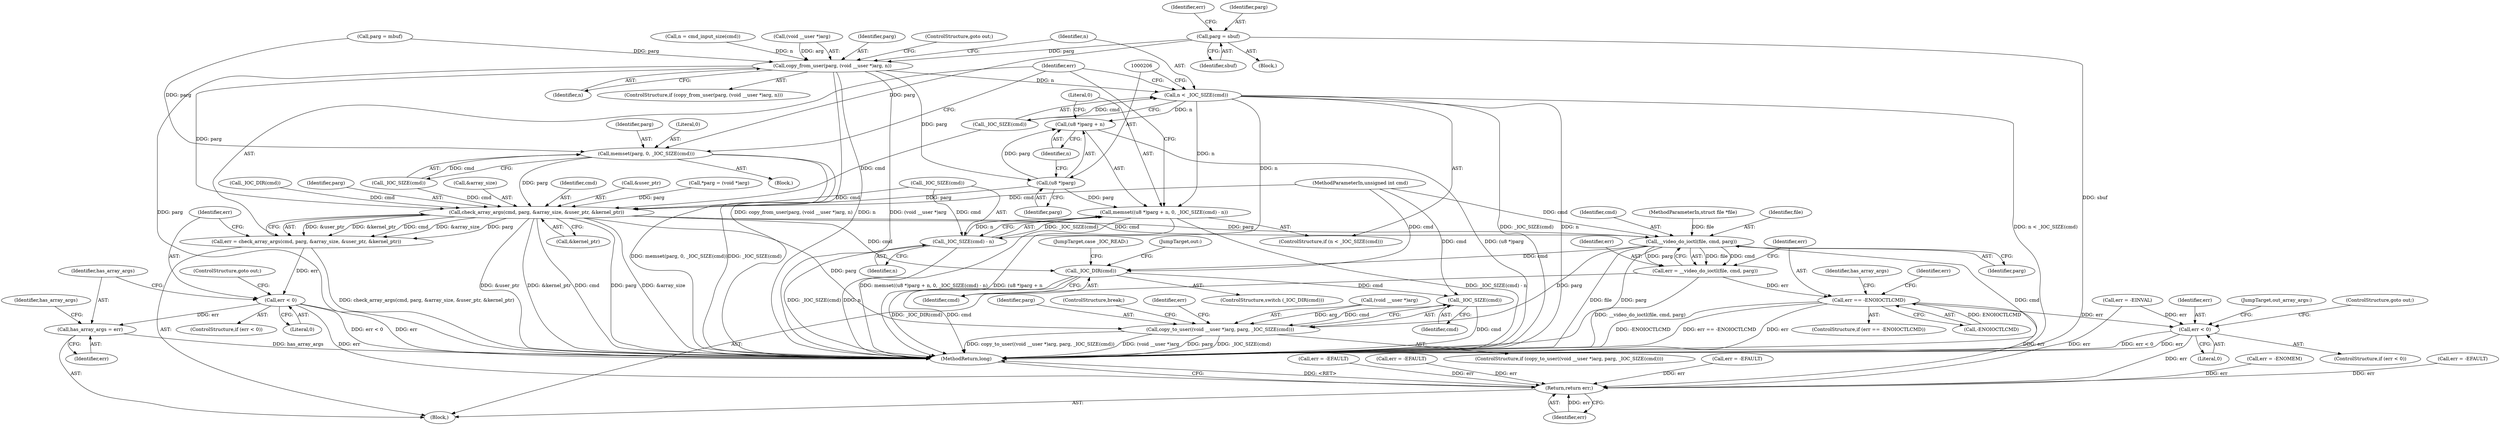 digraph "1_linux_fc0a80798576f80ca10b3f6c9c7097f12fd1d64e@pointer" {
"1000154" [label="(Call,parg = sbuf)"];
"1000191" [label="(Call,copy_from_user(parg, (void __user *)arg, n))"];
"1000199" [label="(Call,n < _IOC_SIZE(cmd))"];
"1000203" [label="(Call,memset((u8 *)parg + n, 0, _IOC_SIZE(cmd) - n))"];
"1000204" [label="(Call,(u8 *)parg + n)"];
"1000210" [label="(Call,_IOC_SIZE(cmd) - n)"];
"1000205" [label="(Call,(u8 *)parg)"];
"1000223" [label="(Call,check_array_args(cmd, parg, &array_size, &user_ptr, &kernel_ptr))"];
"1000221" [label="(Call,err = check_array_args(cmd, parg, &array_size, &user_ptr, &kernel_ptr))"];
"1000233" [label="(Call,err < 0)"];
"1000237" [label="(Call,has_array_args = err)"];
"1000330" [label="(Return,return err;)"];
"1000273" [label="(Call,__video_do_ioctl(file, cmd, parg))"];
"1000271" [label="(Call,err = __video_do_ioctl(file, cmd, parg))"];
"1000278" [label="(Call,err == -ENOIOCTLCMD)"];
"1000304" [label="(Call,err < 0)"];
"1000310" [label="(Call,_IOC_DIR(cmd))"];
"1000320" [label="(Call,_IOC_SIZE(cmd))"];
"1000315" [label="(Call,copy_to_user((void __user *)arg, parg, _IOC_SIZE(cmd)))"];
"1000216" [label="(Call,memset(parg, 0, _IOC_SIZE(cmd)))"];
"1000204" [label="(Call,(u8 *)parg + n)"];
"1000225" [label="(Identifier,parg)"];
"1000276" [label="(Identifier,parg)"];
"1000172" [label="(Call,parg = mbuf)"];
"1000234" [label="(Identifier,err)"];
"1000196" [label="(Identifier,n)"];
"1000248" [label="(Call,err = -ENOMEM)"];
"1000314" [label="(ControlStructure,if (copy_to_user((void __user *)arg, parg, _IOC_SIZE(cmd))))"];
"1000219" [label="(Call,_IOC_SIZE(cmd))"];
"1000175" [label="(Call,err = -EFAULT)"];
"1000271" [label="(Call,err = __video_do_ioctl(file, cmd, parg))"];
"1000198" [label="(ControlStructure,if (n < _IOC_SIZE(cmd)))"];
"1000176" [label="(Identifier,err)"];
"1000215" [label="(Block,)"];
"1000280" [label="(Call,-ENOIOCTLCMD)"];
"1000311" [label="(Identifier,cmd)"];
"1000321" [label="(Identifier,cmd)"];
"1000226" [label="(Call,&array_size)"];
"1000275" [label="(Identifier,cmd)"];
"1000154" [label="(Call,parg = sbuf)"];
"1000224" [label="(Identifier,cmd)"];
"1000320" [label="(Call,_IOC_SIZE(cmd))"];
"1000316" [label="(Call,(void __user *)arg)"];
"1000309" [label="(ControlStructure,switch (_IOC_DIR(cmd)))"];
"1000331" [label="(Identifier,err)"];
"1000207" [label="(Identifier,parg)"];
"1000222" [label="(Identifier,err)"];
"1000279" [label="(Identifier,err)"];
"1000193" [label="(Call,(void __user *)arg)"];
"1000313" [label="(JumpTarget,case _IOC_READ:)"];
"1000216" [label="(Call,memset(parg, 0, _IOC_SIZE(cmd)))"];
"1000239" [label="(Identifier,err)"];
"1000319" [label="(Identifier,parg)"];
"1000326" [label="(ControlStructure,break;)"];
"1000304" [label="(Call,err < 0)"];
"1000156" [label="(Identifier,sbuf)"];
"1000111" [label="(Block,)"];
"1000273" [label="(Call,__video_do_ioctl(file, cmd, parg))"];
"1000315" [label="(Call,copy_to_user((void __user *)arg, parg, _IOC_SIZE(cmd)))"];
"1000155" [label="(Identifier,parg)"];
"1000108" [label="(MethodParameterIn,struct file *file)"];
"1000203" [label="(Call,memset((u8 *)parg + n, 0, _IOC_SIZE(cmd) - n))"];
"1000191" [label="(Call,copy_from_user(parg, (void __user *)arg, n))"];
"1000327" [label="(JumpTarget,out:)"];
"1000332" [label="(MethodReturn,long)"];
"1000192" [label="(Identifier,parg)"];
"1000278" [label="(Call,err == -ENOIOCTLCMD)"];
"1000153" [label="(Block,)"];
"1000228" [label="(Call,&user_ptr)"];
"1000236" [label="(ControlStructure,goto out;)"];
"1000230" [label="(Call,&kernel_ptr)"];
"1000277" [label="(ControlStructure,if (err == -ENOIOCTLCMD))"];
"1000233" [label="(Call,err < 0)"];
"1000282" [label="(Call,err = -EINVAL)"];
"1000305" [label="(Identifier,err)"];
"1000232" [label="(ControlStructure,if (err < 0))"];
"1000274" [label="(Identifier,file)"];
"1000218" [label="(Literal,0)"];
"1000221" [label="(Call,err = check_array_args(cmd, parg, &array_size, &user_ptr, &kernel_ptr))"];
"1000235" [label="(Literal,0)"];
"1000308" [label="(JumpTarget,out_array_args:)"];
"1000238" [label="(Identifier,has_array_args)"];
"1000118" [label="(Call,*parg = (void *)arg)"];
"1000200" [label="(Identifier,n)"];
"1000209" [label="(Literal,0)"];
"1000197" [label="(ControlStructure,goto out;)"];
"1000307" [label="(ControlStructure,goto out;)"];
"1000272" [label="(Identifier,err)"];
"1000143" [label="(Call,_IOC_DIR(cmd))"];
"1000186" [label="(Call,n = cmd_input_size(cmd))"];
"1000190" [label="(ControlStructure,if (copy_from_user(parg, (void __user *)arg, n)))"];
"1000283" [label="(Identifier,err)"];
"1000306" [label="(Literal,0)"];
"1000241" [label="(Identifier,has_array_args)"];
"1000223" [label="(Call,check_array_args(cmd, parg, &array_size, &user_ptr, &kernel_ptr))"];
"1000208" [label="(Identifier,n)"];
"1000322" [label="(Call,err = -EFAULT)"];
"1000330" [label="(Return,return err;)"];
"1000211" [label="(Call,_IOC_SIZE(cmd))"];
"1000201" [label="(Call,_IOC_SIZE(cmd))"];
"1000310" [label="(Call,_IOC_DIR(cmd))"];
"1000298" [label="(Call,err = -EFAULT)"];
"1000303" [label="(ControlStructure,if (err < 0))"];
"1000199" [label="(Call,n < _IOC_SIZE(cmd))"];
"1000205" [label="(Call,(u8 *)parg)"];
"1000323" [label="(Identifier,err)"];
"1000210" [label="(Call,_IOC_SIZE(cmd) - n)"];
"1000237" [label="(Call,has_array_args = err)"];
"1000213" [label="(Identifier,n)"];
"1000109" [label="(MethodParameterIn,unsigned int cmd)"];
"1000217" [label="(Identifier,parg)"];
"1000257" [label="(Call,err = -EFAULT)"];
"1000287" [label="(Identifier,has_array_args)"];
"1000154" -> "1000153"  [label="AST: "];
"1000154" -> "1000156"  [label="CFG: "];
"1000155" -> "1000154"  [label="AST: "];
"1000156" -> "1000154"  [label="AST: "];
"1000176" -> "1000154"  [label="CFG: "];
"1000154" -> "1000332"  [label="DDG: sbuf"];
"1000154" -> "1000191"  [label="DDG: parg"];
"1000154" -> "1000216"  [label="DDG: parg"];
"1000191" -> "1000190"  [label="AST: "];
"1000191" -> "1000196"  [label="CFG: "];
"1000192" -> "1000191"  [label="AST: "];
"1000193" -> "1000191"  [label="AST: "];
"1000196" -> "1000191"  [label="AST: "];
"1000197" -> "1000191"  [label="CFG: "];
"1000200" -> "1000191"  [label="CFG: "];
"1000191" -> "1000332"  [label="DDG: copy_from_user(parg, (void __user *)arg, n)"];
"1000191" -> "1000332"  [label="DDG: (void __user *)arg"];
"1000191" -> "1000332"  [label="DDG: n"];
"1000191" -> "1000332"  [label="DDG: parg"];
"1000172" -> "1000191"  [label="DDG: parg"];
"1000193" -> "1000191"  [label="DDG: arg"];
"1000186" -> "1000191"  [label="DDG: n"];
"1000191" -> "1000199"  [label="DDG: n"];
"1000191" -> "1000205"  [label="DDG: parg"];
"1000191" -> "1000223"  [label="DDG: parg"];
"1000199" -> "1000198"  [label="AST: "];
"1000199" -> "1000201"  [label="CFG: "];
"1000200" -> "1000199"  [label="AST: "];
"1000201" -> "1000199"  [label="AST: "];
"1000206" -> "1000199"  [label="CFG: "];
"1000222" -> "1000199"  [label="CFG: "];
"1000199" -> "1000332"  [label="DDG: _IOC_SIZE(cmd)"];
"1000199" -> "1000332"  [label="DDG: n"];
"1000199" -> "1000332"  [label="DDG: n < _IOC_SIZE(cmd)"];
"1000201" -> "1000199"  [label="DDG: cmd"];
"1000199" -> "1000203"  [label="DDG: n"];
"1000199" -> "1000204"  [label="DDG: n"];
"1000199" -> "1000210"  [label="DDG: n"];
"1000203" -> "1000198"  [label="AST: "];
"1000203" -> "1000210"  [label="CFG: "];
"1000204" -> "1000203"  [label="AST: "];
"1000209" -> "1000203"  [label="AST: "];
"1000210" -> "1000203"  [label="AST: "];
"1000222" -> "1000203"  [label="CFG: "];
"1000203" -> "1000332"  [label="DDG: _IOC_SIZE(cmd) - n"];
"1000203" -> "1000332"  [label="DDG: memset((u8 *)parg + n, 0, _IOC_SIZE(cmd) - n)"];
"1000203" -> "1000332"  [label="DDG: (u8 *)parg + n"];
"1000205" -> "1000203"  [label="DDG: parg"];
"1000210" -> "1000203"  [label="DDG: _IOC_SIZE(cmd)"];
"1000210" -> "1000203"  [label="DDG: n"];
"1000204" -> "1000208"  [label="CFG: "];
"1000205" -> "1000204"  [label="AST: "];
"1000208" -> "1000204"  [label="AST: "];
"1000209" -> "1000204"  [label="CFG: "];
"1000204" -> "1000332"  [label="DDG: (u8 *)parg"];
"1000205" -> "1000204"  [label="DDG: parg"];
"1000210" -> "1000213"  [label="CFG: "];
"1000211" -> "1000210"  [label="AST: "];
"1000213" -> "1000210"  [label="AST: "];
"1000210" -> "1000332"  [label="DDG: n"];
"1000210" -> "1000332"  [label="DDG: _IOC_SIZE(cmd)"];
"1000211" -> "1000210"  [label="DDG: cmd"];
"1000205" -> "1000207"  [label="CFG: "];
"1000206" -> "1000205"  [label="AST: "];
"1000207" -> "1000205"  [label="AST: "];
"1000208" -> "1000205"  [label="CFG: "];
"1000205" -> "1000223"  [label="DDG: parg"];
"1000223" -> "1000221"  [label="AST: "];
"1000223" -> "1000230"  [label="CFG: "];
"1000224" -> "1000223"  [label="AST: "];
"1000225" -> "1000223"  [label="AST: "];
"1000226" -> "1000223"  [label="AST: "];
"1000228" -> "1000223"  [label="AST: "];
"1000230" -> "1000223"  [label="AST: "];
"1000221" -> "1000223"  [label="CFG: "];
"1000223" -> "1000332"  [label="DDG: parg"];
"1000223" -> "1000332"  [label="DDG: &array_size"];
"1000223" -> "1000332"  [label="DDG: &user_ptr"];
"1000223" -> "1000332"  [label="DDG: &kernel_ptr"];
"1000223" -> "1000332"  [label="DDG: cmd"];
"1000223" -> "1000221"  [label="DDG: &user_ptr"];
"1000223" -> "1000221"  [label="DDG: &kernel_ptr"];
"1000223" -> "1000221"  [label="DDG: cmd"];
"1000223" -> "1000221"  [label="DDG: &array_size"];
"1000223" -> "1000221"  [label="DDG: parg"];
"1000143" -> "1000223"  [label="DDG: cmd"];
"1000211" -> "1000223"  [label="DDG: cmd"];
"1000219" -> "1000223"  [label="DDG: cmd"];
"1000201" -> "1000223"  [label="DDG: cmd"];
"1000109" -> "1000223"  [label="DDG: cmd"];
"1000216" -> "1000223"  [label="DDG: parg"];
"1000118" -> "1000223"  [label="DDG: parg"];
"1000223" -> "1000273"  [label="DDG: cmd"];
"1000223" -> "1000273"  [label="DDG: parg"];
"1000223" -> "1000310"  [label="DDG: cmd"];
"1000223" -> "1000315"  [label="DDG: parg"];
"1000221" -> "1000111"  [label="AST: "];
"1000222" -> "1000221"  [label="AST: "];
"1000234" -> "1000221"  [label="CFG: "];
"1000221" -> "1000332"  [label="DDG: check_array_args(cmd, parg, &array_size, &user_ptr, &kernel_ptr)"];
"1000221" -> "1000233"  [label="DDG: err"];
"1000233" -> "1000232"  [label="AST: "];
"1000233" -> "1000235"  [label="CFG: "];
"1000234" -> "1000233"  [label="AST: "];
"1000235" -> "1000233"  [label="AST: "];
"1000236" -> "1000233"  [label="CFG: "];
"1000238" -> "1000233"  [label="CFG: "];
"1000233" -> "1000332"  [label="DDG: err < 0"];
"1000233" -> "1000332"  [label="DDG: err"];
"1000233" -> "1000237"  [label="DDG: err"];
"1000233" -> "1000330"  [label="DDG: err"];
"1000237" -> "1000111"  [label="AST: "];
"1000237" -> "1000239"  [label="CFG: "];
"1000238" -> "1000237"  [label="AST: "];
"1000239" -> "1000237"  [label="AST: "];
"1000241" -> "1000237"  [label="CFG: "];
"1000237" -> "1000332"  [label="DDG: has_array_args"];
"1000330" -> "1000111"  [label="AST: "];
"1000330" -> "1000331"  [label="CFG: "];
"1000331" -> "1000330"  [label="AST: "];
"1000332" -> "1000330"  [label="CFG: "];
"1000330" -> "1000332"  [label="DDG: <RET>"];
"1000331" -> "1000330"  [label="DDG: err"];
"1000298" -> "1000330"  [label="DDG: err"];
"1000304" -> "1000330"  [label="DDG: err"];
"1000322" -> "1000330"  [label="DDG: err"];
"1000282" -> "1000330"  [label="DDG: err"];
"1000278" -> "1000330"  [label="DDG: err"];
"1000248" -> "1000330"  [label="DDG: err"];
"1000257" -> "1000330"  [label="DDG: err"];
"1000175" -> "1000330"  [label="DDG: err"];
"1000273" -> "1000271"  [label="AST: "];
"1000273" -> "1000276"  [label="CFG: "];
"1000274" -> "1000273"  [label="AST: "];
"1000275" -> "1000273"  [label="AST: "];
"1000276" -> "1000273"  [label="AST: "];
"1000271" -> "1000273"  [label="CFG: "];
"1000273" -> "1000332"  [label="DDG: cmd"];
"1000273" -> "1000332"  [label="DDG: file"];
"1000273" -> "1000332"  [label="DDG: parg"];
"1000273" -> "1000271"  [label="DDG: file"];
"1000273" -> "1000271"  [label="DDG: cmd"];
"1000273" -> "1000271"  [label="DDG: parg"];
"1000108" -> "1000273"  [label="DDG: file"];
"1000109" -> "1000273"  [label="DDG: cmd"];
"1000273" -> "1000310"  [label="DDG: cmd"];
"1000273" -> "1000315"  [label="DDG: parg"];
"1000271" -> "1000111"  [label="AST: "];
"1000272" -> "1000271"  [label="AST: "];
"1000279" -> "1000271"  [label="CFG: "];
"1000271" -> "1000332"  [label="DDG: __video_do_ioctl(file, cmd, parg)"];
"1000271" -> "1000278"  [label="DDG: err"];
"1000278" -> "1000277"  [label="AST: "];
"1000278" -> "1000280"  [label="CFG: "];
"1000279" -> "1000278"  [label="AST: "];
"1000280" -> "1000278"  [label="AST: "];
"1000283" -> "1000278"  [label="CFG: "];
"1000287" -> "1000278"  [label="CFG: "];
"1000278" -> "1000332"  [label="DDG: -ENOIOCTLCMD"];
"1000278" -> "1000332"  [label="DDG: err == -ENOIOCTLCMD"];
"1000278" -> "1000332"  [label="DDG: err"];
"1000280" -> "1000278"  [label="DDG: ENOIOCTLCMD"];
"1000278" -> "1000304"  [label="DDG: err"];
"1000304" -> "1000303"  [label="AST: "];
"1000304" -> "1000306"  [label="CFG: "];
"1000305" -> "1000304"  [label="AST: "];
"1000306" -> "1000304"  [label="AST: "];
"1000307" -> "1000304"  [label="CFG: "];
"1000308" -> "1000304"  [label="CFG: "];
"1000304" -> "1000332"  [label="DDG: err < 0"];
"1000304" -> "1000332"  [label="DDG: err"];
"1000282" -> "1000304"  [label="DDG: err"];
"1000310" -> "1000309"  [label="AST: "];
"1000310" -> "1000311"  [label="CFG: "];
"1000311" -> "1000310"  [label="AST: "];
"1000313" -> "1000310"  [label="CFG: "];
"1000327" -> "1000310"  [label="CFG: "];
"1000310" -> "1000332"  [label="DDG: _IOC_DIR(cmd)"];
"1000310" -> "1000332"  [label="DDG: cmd"];
"1000109" -> "1000310"  [label="DDG: cmd"];
"1000310" -> "1000320"  [label="DDG: cmd"];
"1000320" -> "1000315"  [label="AST: "];
"1000320" -> "1000321"  [label="CFG: "];
"1000321" -> "1000320"  [label="AST: "];
"1000315" -> "1000320"  [label="CFG: "];
"1000320" -> "1000332"  [label="DDG: cmd"];
"1000320" -> "1000315"  [label="DDG: cmd"];
"1000109" -> "1000320"  [label="DDG: cmd"];
"1000315" -> "1000314"  [label="AST: "];
"1000316" -> "1000315"  [label="AST: "];
"1000319" -> "1000315"  [label="AST: "];
"1000323" -> "1000315"  [label="CFG: "];
"1000326" -> "1000315"  [label="CFG: "];
"1000315" -> "1000332"  [label="DDG: copy_to_user((void __user *)arg, parg, _IOC_SIZE(cmd))"];
"1000315" -> "1000332"  [label="DDG: (void __user *)arg"];
"1000315" -> "1000332"  [label="DDG: parg"];
"1000315" -> "1000332"  [label="DDG: _IOC_SIZE(cmd)"];
"1000316" -> "1000315"  [label="DDG: arg"];
"1000216" -> "1000215"  [label="AST: "];
"1000216" -> "1000219"  [label="CFG: "];
"1000217" -> "1000216"  [label="AST: "];
"1000218" -> "1000216"  [label="AST: "];
"1000219" -> "1000216"  [label="AST: "];
"1000222" -> "1000216"  [label="CFG: "];
"1000216" -> "1000332"  [label="DDG: memset(parg, 0, _IOC_SIZE(cmd))"];
"1000216" -> "1000332"  [label="DDG: _IOC_SIZE(cmd)"];
"1000172" -> "1000216"  [label="DDG: parg"];
"1000219" -> "1000216"  [label="DDG: cmd"];
}
